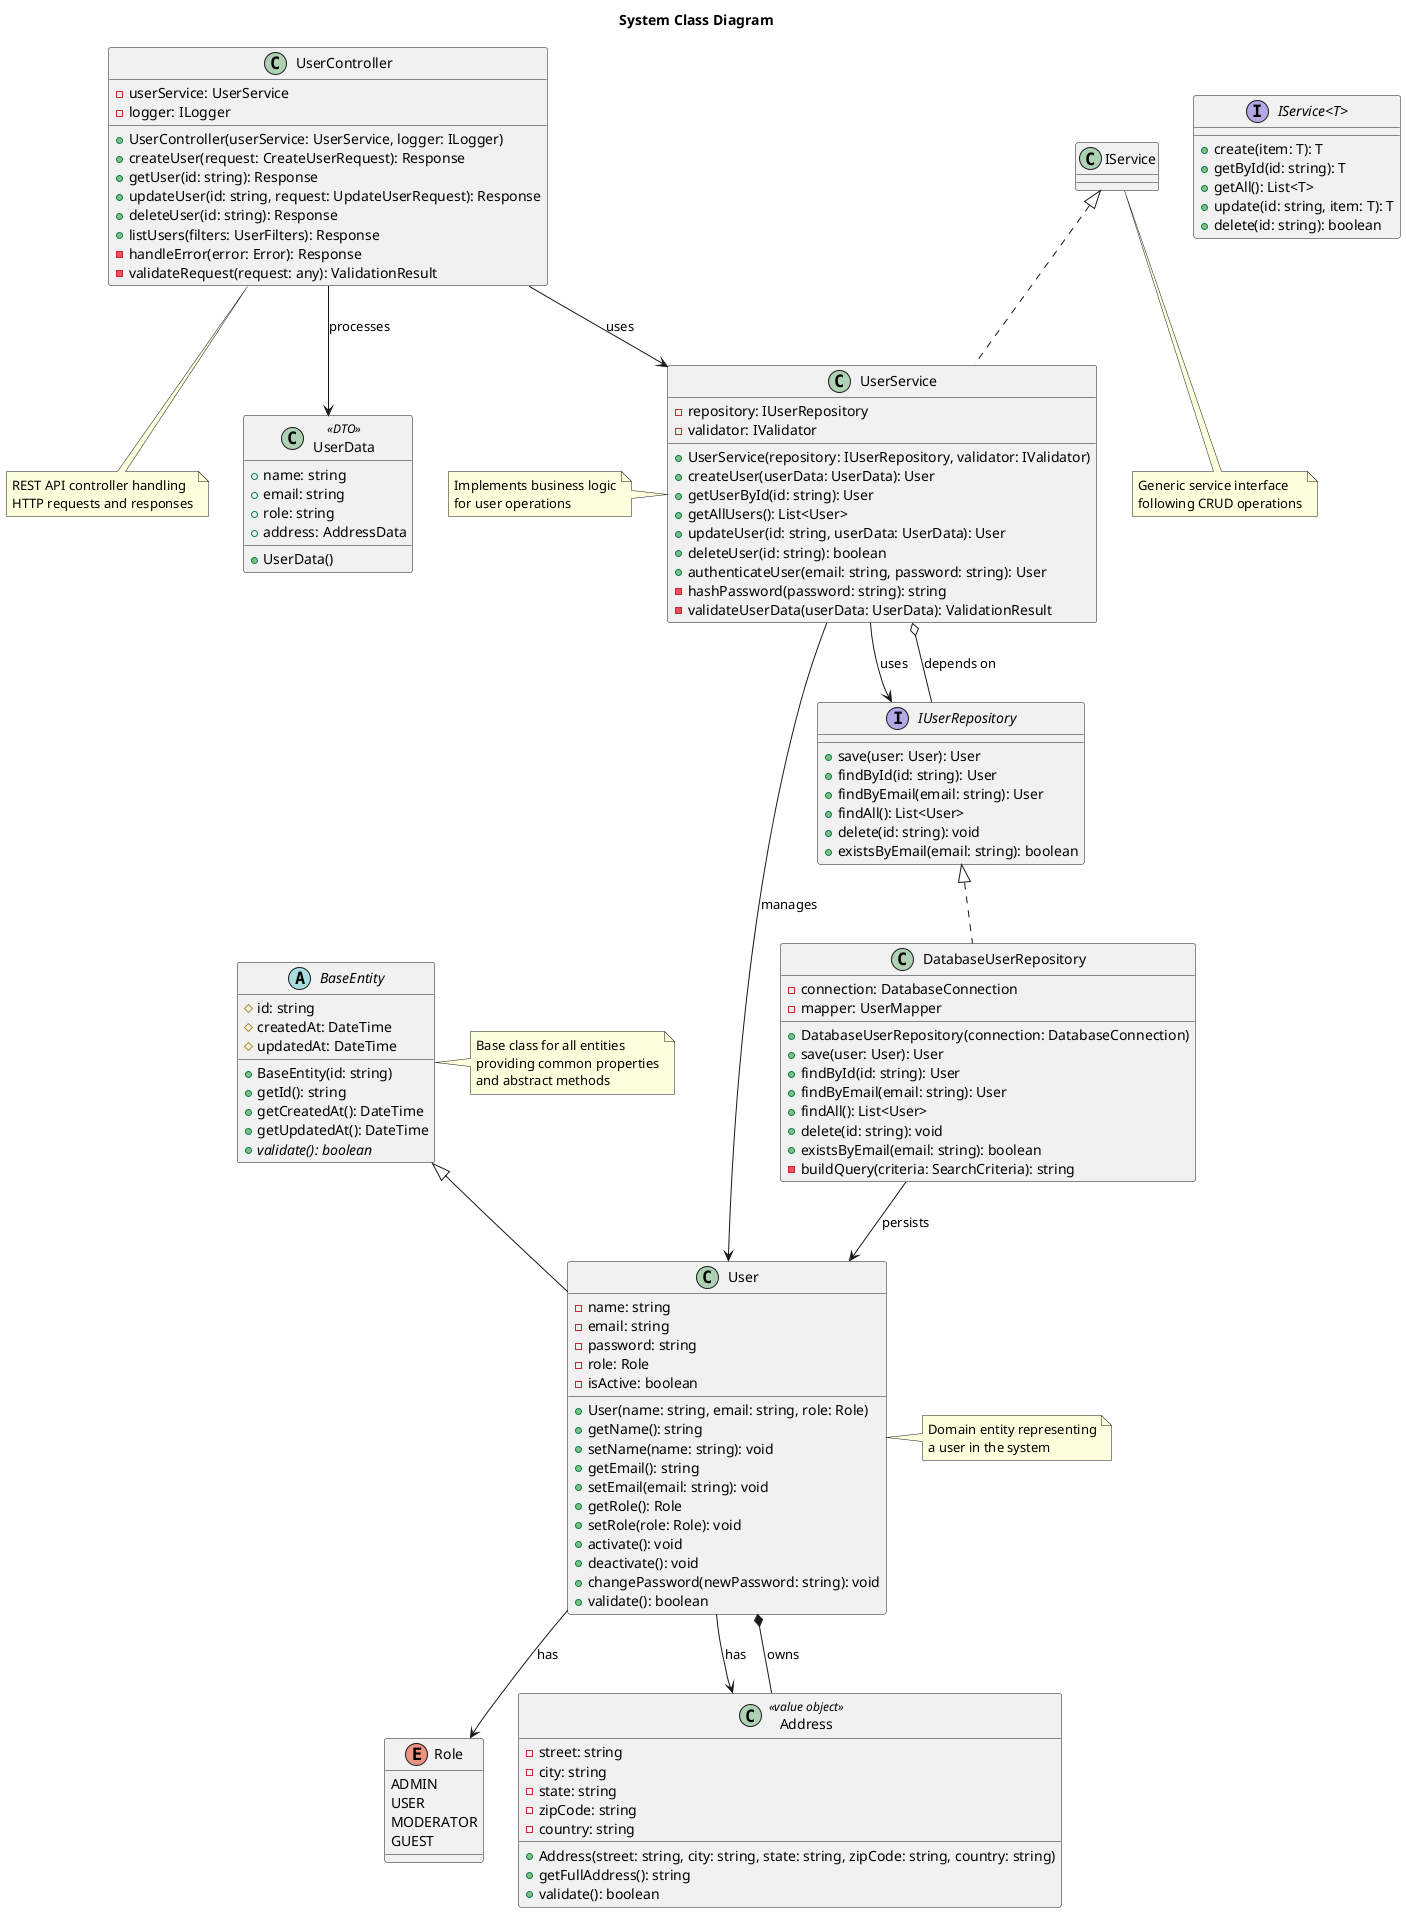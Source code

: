 @startuml Class Diagram Template
title System Class Diagram

' Abstract base class example
abstract class "BaseEntity" {
  #id: string
  #createdAt: DateTime
  #updatedAt: DateTime
  +BaseEntity(id: string)
  +getId(): string
  +getCreatedAt(): DateTime
  +getUpdatedAt(): DateTime
  {abstract} +validate(): boolean
}

' Interface example
interface "IService<T>" {
  +create(item: T): T
  +getById(id: string): T
  +getAll(): List<T>
  +update(id: string, item: T): T
  +delete(id: string): boolean
}

' Concrete service class
class "UserService" {
  -repository: IUserRepository
  -validator: IValidator
  +UserService(repository: IUserRepository, validator: IValidator)
  +createUser(userData: UserData): User
  +getUserById(id: string): User
  +getAllUsers(): List<User>
  +updateUser(id: string, userData: UserData): User
  +deleteUser(id: string): boolean
  +authenticateUser(email: string, password: string): User
  -hashPassword(password: string): string
  -validateUserData(userData: UserData): ValidationResult
}

' Entity class
class "User" {
  -name: string
  -email: string
  -password: string
  -role: Role
  -isActive: boolean
  +User(name: string, email: string, role: Role)
  +getName(): string
  +setName(name: string): void
  +getEmail(): string
  +setEmail(email: string): void
  +getRole(): Role
  +setRole(role: Role): void
  +activate(): void
  +deactivate(): void
  +changePassword(newPassword: string): void
  +validate(): boolean
}

' Enumeration
enum "Role" {
  ADMIN
  USER
  MODERATOR
  GUEST
}

' Value object
class "Address" <<value object>> {
  -street: string
  -city: string
  -state: string
  -zipCode: string
  -country: string
  +Address(street: string, city: string, state: string, zipCode: string, country: string)
  +getFullAddress(): string
  +validate(): boolean
}

' Repository interface
interface "IUserRepository" {
  +save(user: User): User
  +findById(id: string): User
  +findByEmail(email: string): User
  +findAll(): List<User>
  +delete(id: string): void
  +existsByEmail(email: string): boolean
}

' Repository implementation
class "DatabaseUserRepository" {
  -connection: DatabaseConnection
  -mapper: UserMapper
  +DatabaseUserRepository(connection: DatabaseConnection)
  +save(user: User): User
  +findById(id: string): User
  +findByEmail(email: string): User
  +findAll(): List<User>
  +delete(id: string): void
  +existsByEmail(email: string): boolean
  -buildQuery(criteria: SearchCriteria): string
}

' Controller class
class "UserController" {
  -userService: UserService
  -logger: ILogger
  +UserController(userService: UserService, logger: ILogger)
  +createUser(request: CreateUserRequest): Response
  +getUser(id: string): Response
  +updateUser(id: string, request: UpdateUserRequest): Response
  +deleteUser(id: string): Response
  +listUsers(filters: UserFilters): Response
  -handleError(error: Error): Response
  -validateRequest(request: any): ValidationResult
}

' Data Transfer Object
class "UserData" <<DTO>> {
  +name: string
  +email: string
  +role: string
  +address: AddressData
  +UserData()
}

' Relationships
BaseEntity <|-- User
IService <|.. UserService
IUserRepository <|.. DatabaseUserRepository
UserService --> IUserRepository : uses
UserService --> User : manages
User --> Role : has
User --> Address : has
UserController --> UserService : uses
UserController --> UserData : processes
DatabaseUserRepository --> User : persists

' Composition and Aggregation examples
User *-- Address : owns
UserService o-- IUserRepository : depends on

' Notes
note right of BaseEntity
  Base class for all entities
  providing common properties
  and abstract methods
end note

note bottom of IService
  Generic service interface
  following CRUD operations
end note

note left of UserService
  Implements business logic
  for user operations
end note

note right of User
  Domain entity representing
  a user in the system
end note

note bottom of UserController
  REST API controller handling
  HTTP requests and responses
end note

@enduml
